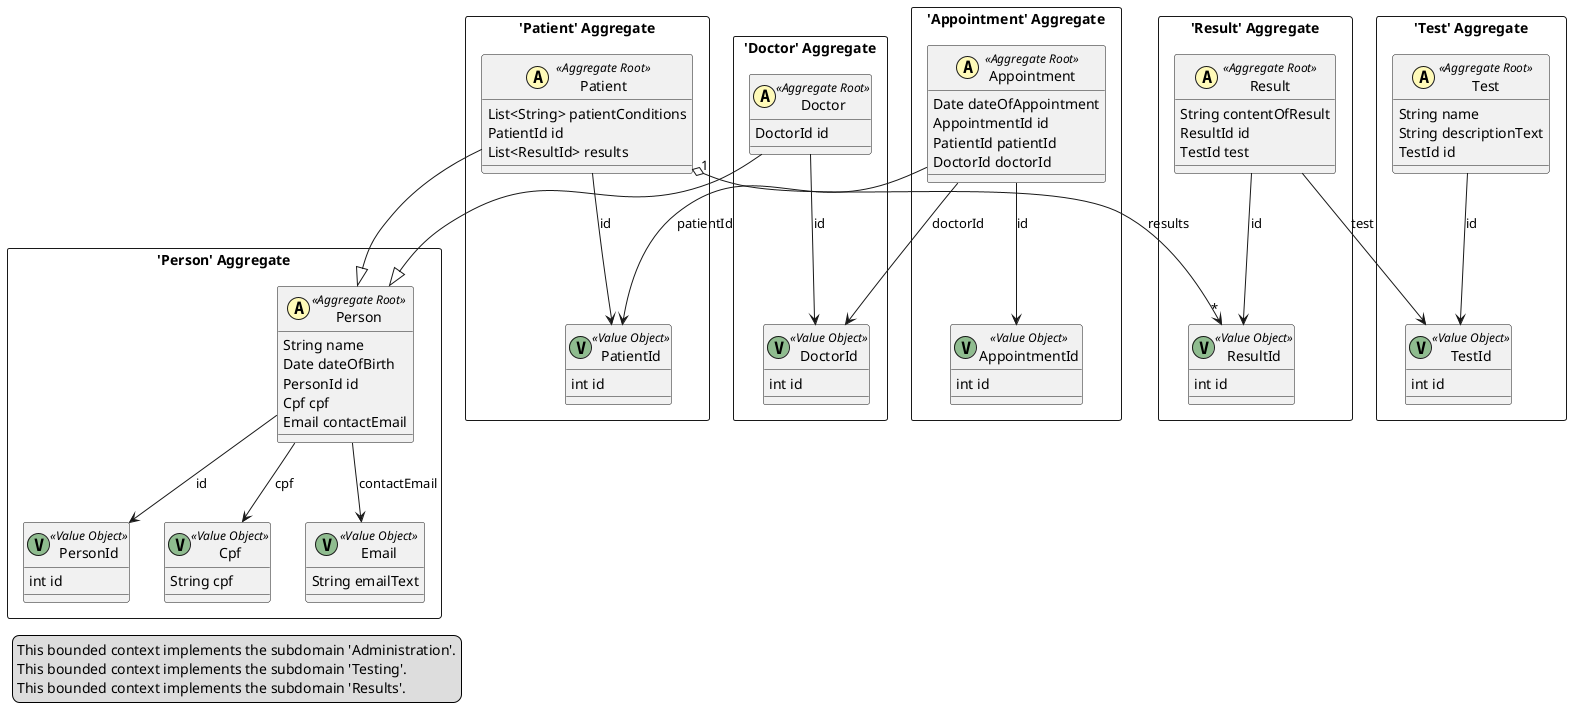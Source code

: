 @startuml

skinparam componentStyle uml2

package "'Person' Aggregate" <<Rectangle>> {
	class Person <<(A,#fffab8) Aggregate Root>> {
		String name
		Date dateOfBirth
		PersonId id
		Cpf cpf
		Email contactEmail
	}
	class PersonId <<(V,DarkSeaGreen) Value Object>> {
		int id
	}
	class Cpf <<(V,DarkSeaGreen) Value Object>> {
		String cpf
	}
	class Email <<(V,DarkSeaGreen) Value Object>> {
		String emailText
	}
}
package "'Patient' Aggregate" <<Rectangle>> {
	class Patient <<(A,#fffab8) Aggregate Root>> {
		List<String> patientConditions
		PatientId id
		List<ResultId> results
	}
	class PatientId <<(V,DarkSeaGreen) Value Object>> {
		int id
	}
}
package "'Doctor' Aggregate" <<Rectangle>> {
	class Doctor <<(A,#fffab8) Aggregate Root>> {
		DoctorId id
	}
	class DoctorId <<(V,DarkSeaGreen) Value Object>> {
		int id
	}
}
package "'Test' Aggregate" <<Rectangle>> {
	class Test <<(A,#fffab8) Aggregate Root>> {
		String name
		String descriptionText
		TestId id
	}
	class TestId <<(V,DarkSeaGreen) Value Object>> {
		int id
	}
}
package "'Appointment' Aggregate" <<Rectangle>> {
	class Appointment <<(A,#fffab8) Aggregate Root>> {
		Date dateOfAppointment
		AppointmentId id
		PatientId patientId
		DoctorId doctorId
	}
	class AppointmentId <<(V,DarkSeaGreen) Value Object>> {
		int id
	}
}
package "'Result' Aggregate" <<Rectangle>> {
	class Result <<(A,#fffab8) Aggregate Root>> {
		String contentOfResult
		ResultId id
		TestId test
	}
	class ResultId <<(V,DarkSeaGreen) Value Object>> {
		int id
	}
}
Test --> TestId : id
Person --> Email : contactEmail
Result --> ResultId : id
Appointment --> AppointmentId : id
Appointment --> DoctorId : doctorId
Person --> PersonId : id
Patient "1" o--> "*" ResultId : results
Result --> TestId : test
Appointment --> PatientId : patientId
Person --> Cpf : cpf
Patient --> PatientId : id
Doctor --> DoctorId : id
Patient --|> Person
Doctor --|> Person
legend left
  This bounded context implements the subdomain 'Administration'.
  This bounded context implements the subdomain 'Testing'.
  This bounded context implements the subdomain 'Results'.
end legend


@enduml
